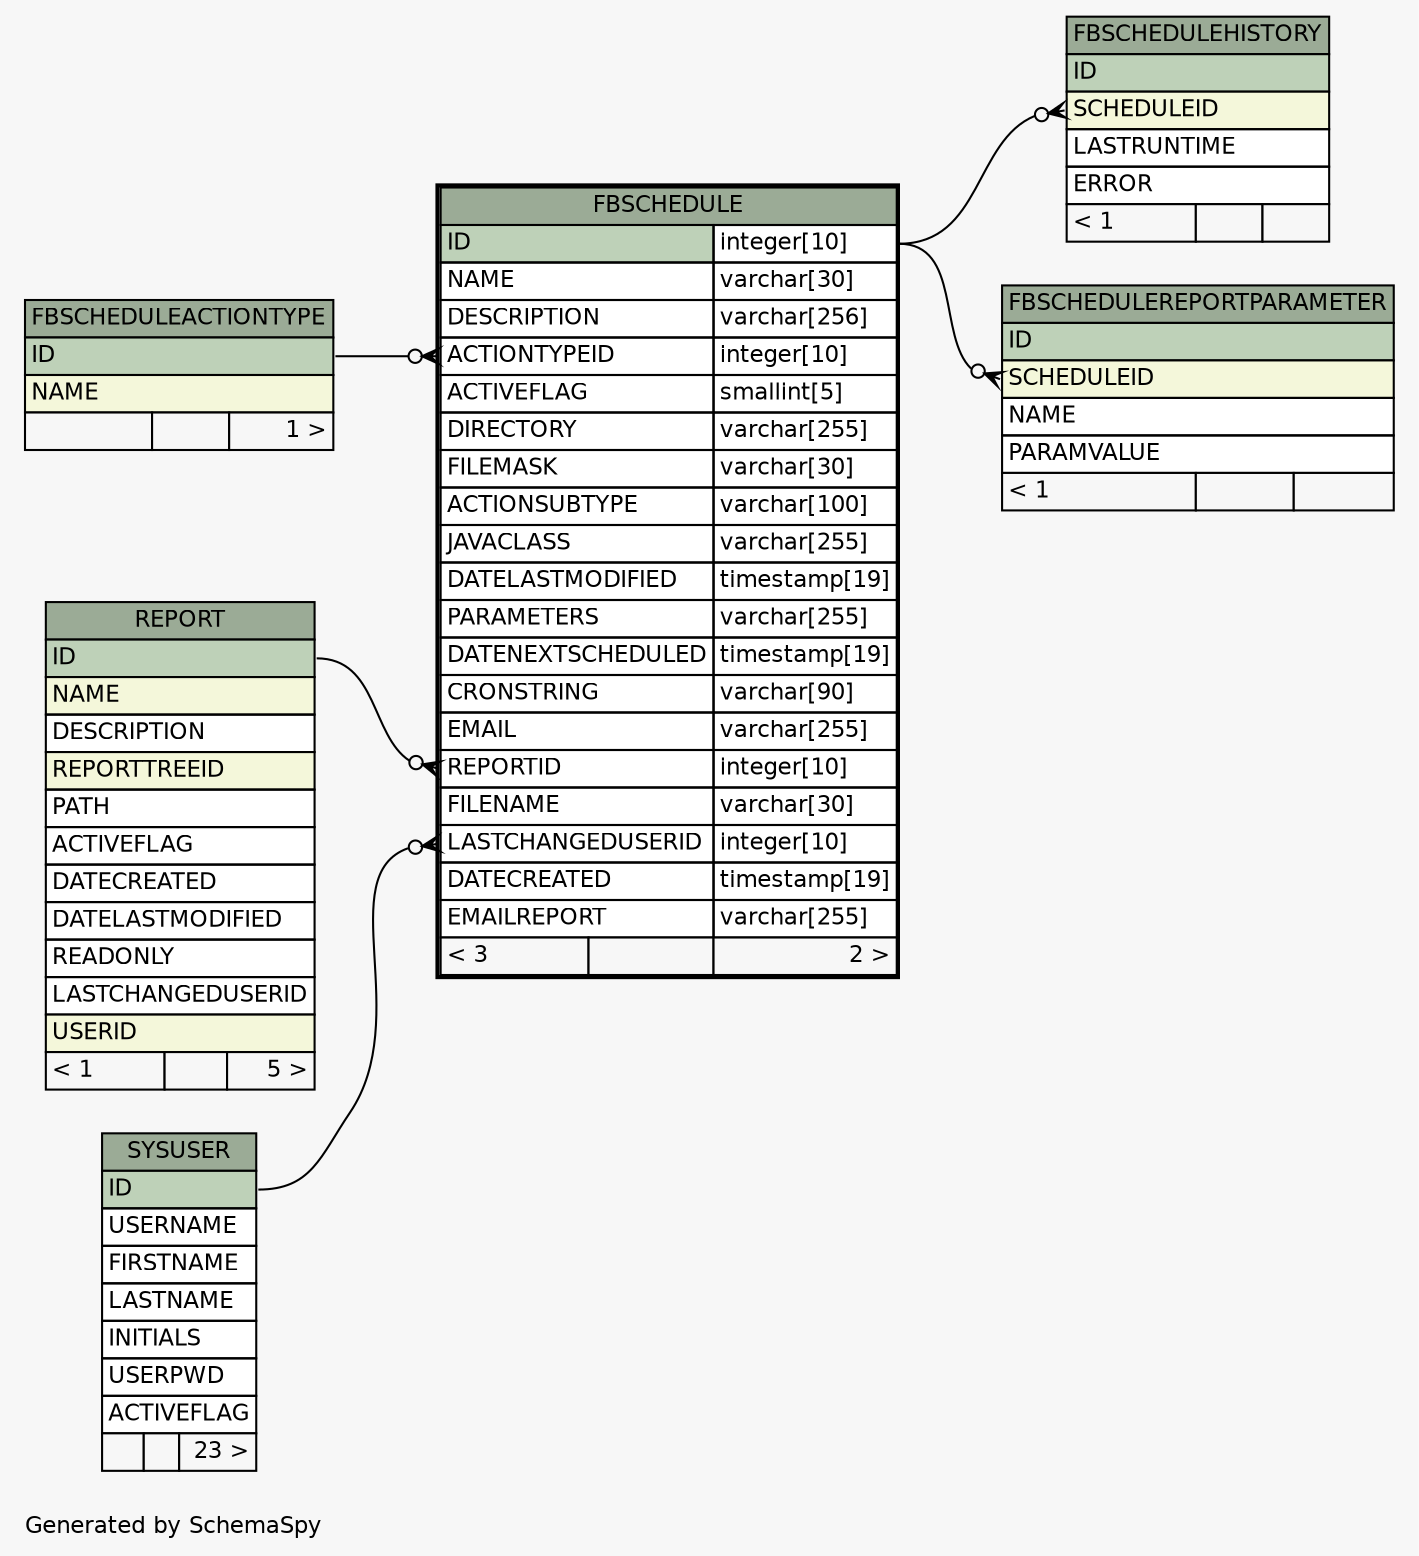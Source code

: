 // dot 2.26.3 on Linux 3.5.0-34-generic
// SchemaSpy rev 590
digraph "oneDegreeRelationshipsDiagram" {
  graph [
    rankdir="RL"
    bgcolor="#f7f7f7"
    label="\nGenerated by SchemaSpy"
    labeljust="l"
    nodesep="0.18"
    ranksep="0.46"
    fontname="Helvetica"
    fontsize="11"
  ];
  node [
    fontname="Helvetica"
    fontsize="11"
    shape="plaintext"
  ];
  edge [
    arrowsize="0.8"
  ];
  "FBSCHEDULE":"ACTIONTYPEID":w -> "FBSCHEDULEACTIONTYPE":"ID":e [arrowhead=none dir=back arrowtail=crowodot];
  "FBSCHEDULE":"LASTCHANGEDUSERID":w -> "SYSUSER":"ID":e [arrowhead=none dir=back arrowtail=crowodot];
  "FBSCHEDULE":"REPORTID":w -> "REPORT":"ID":e [arrowhead=none dir=back arrowtail=crowodot];
  "FBSCHEDULEHISTORY":"SCHEDULEID":w -> "FBSCHEDULE":"ID.type":e [arrowhead=none dir=back arrowtail=crowodot];
  "FBSCHEDULEREPORTPARAMETER":"SCHEDULEID":w -> "FBSCHEDULE":"ID.type":e [arrowhead=none dir=back arrowtail=crowodot];
  "FBSCHEDULE" [
    label=<
    <TABLE BORDER="2" CELLBORDER="1" CELLSPACING="0" BGCOLOR="#ffffff">
      <TR><TD COLSPAN="3" BGCOLOR="#9bab96" ALIGN="CENTER">FBSCHEDULE</TD></TR>
      <TR><TD PORT="ID" COLSPAN="2" BGCOLOR="#bed1b8" ALIGN="LEFT">ID</TD><TD PORT="ID.type" ALIGN="LEFT">integer[10]</TD></TR>
      <TR><TD PORT="NAME" COLSPAN="2" ALIGN="LEFT">NAME</TD><TD PORT="NAME.type" ALIGN="LEFT">varchar[30]</TD></TR>
      <TR><TD PORT="DESCRIPTION" COLSPAN="2" ALIGN="LEFT">DESCRIPTION</TD><TD PORT="DESCRIPTION.type" ALIGN="LEFT">varchar[256]</TD></TR>
      <TR><TD PORT="ACTIONTYPEID" COLSPAN="2" ALIGN="LEFT">ACTIONTYPEID</TD><TD PORT="ACTIONTYPEID.type" ALIGN="LEFT">integer[10]</TD></TR>
      <TR><TD PORT="ACTIVEFLAG" COLSPAN="2" ALIGN="LEFT">ACTIVEFLAG</TD><TD PORT="ACTIVEFLAG.type" ALIGN="LEFT">smallint[5]</TD></TR>
      <TR><TD PORT="DIRECTORY" COLSPAN="2" ALIGN="LEFT">DIRECTORY</TD><TD PORT="DIRECTORY.type" ALIGN="LEFT">varchar[255]</TD></TR>
      <TR><TD PORT="FILEMASK" COLSPAN="2" ALIGN="LEFT">FILEMASK</TD><TD PORT="FILEMASK.type" ALIGN="LEFT">varchar[30]</TD></TR>
      <TR><TD PORT="ACTIONSUBTYPE" COLSPAN="2" ALIGN="LEFT">ACTIONSUBTYPE</TD><TD PORT="ACTIONSUBTYPE.type" ALIGN="LEFT">varchar[100]</TD></TR>
      <TR><TD PORT="JAVACLASS" COLSPAN="2" ALIGN="LEFT">JAVACLASS</TD><TD PORT="JAVACLASS.type" ALIGN="LEFT">varchar[255]</TD></TR>
      <TR><TD PORT="DATELASTMODIFIED" COLSPAN="2" ALIGN="LEFT">DATELASTMODIFIED</TD><TD PORT="DATELASTMODIFIED.type" ALIGN="LEFT">timestamp[19]</TD></TR>
      <TR><TD PORT="PARAMETERS" COLSPAN="2" ALIGN="LEFT">PARAMETERS</TD><TD PORT="PARAMETERS.type" ALIGN="LEFT">varchar[255]</TD></TR>
      <TR><TD PORT="DATENEXTSCHEDULED" COLSPAN="2" ALIGN="LEFT">DATENEXTSCHEDULED</TD><TD PORT="DATENEXTSCHEDULED.type" ALIGN="LEFT">timestamp[19]</TD></TR>
      <TR><TD PORT="CRONSTRING" COLSPAN="2" ALIGN="LEFT">CRONSTRING</TD><TD PORT="CRONSTRING.type" ALIGN="LEFT">varchar[90]</TD></TR>
      <TR><TD PORT="EMAIL" COLSPAN="2" ALIGN="LEFT">EMAIL</TD><TD PORT="EMAIL.type" ALIGN="LEFT">varchar[255]</TD></TR>
      <TR><TD PORT="REPORTID" COLSPAN="2" ALIGN="LEFT">REPORTID</TD><TD PORT="REPORTID.type" ALIGN="LEFT">integer[10]</TD></TR>
      <TR><TD PORT="FILENAME" COLSPAN="2" ALIGN="LEFT">FILENAME</TD><TD PORT="FILENAME.type" ALIGN="LEFT">varchar[30]</TD></TR>
      <TR><TD PORT="LASTCHANGEDUSERID" COLSPAN="2" ALIGN="LEFT">LASTCHANGEDUSERID</TD><TD PORT="LASTCHANGEDUSERID.type" ALIGN="LEFT">integer[10]</TD></TR>
      <TR><TD PORT="DATECREATED" COLSPAN="2" ALIGN="LEFT">DATECREATED</TD><TD PORT="DATECREATED.type" ALIGN="LEFT">timestamp[19]</TD></TR>
      <TR><TD PORT="EMAILREPORT" COLSPAN="2" ALIGN="LEFT">EMAILREPORT</TD><TD PORT="EMAILREPORT.type" ALIGN="LEFT">varchar[255]</TD></TR>
      <TR><TD ALIGN="LEFT" BGCOLOR="#f7f7f7">&lt; 3</TD><TD ALIGN="RIGHT" BGCOLOR="#f7f7f7">  </TD><TD ALIGN="RIGHT" BGCOLOR="#f7f7f7">2 &gt;</TD></TR>
    </TABLE>>
    URL="FBSCHEDULE.html"
    tooltip="FBSCHEDULE"
  ];
  "FBSCHEDULEACTIONTYPE" [
    label=<
    <TABLE BORDER="0" CELLBORDER="1" CELLSPACING="0" BGCOLOR="#ffffff">
      <TR><TD COLSPAN="3" BGCOLOR="#9bab96" ALIGN="CENTER">FBSCHEDULEACTIONTYPE</TD></TR>
      <TR><TD PORT="ID" COLSPAN="3" BGCOLOR="#bed1b8" ALIGN="LEFT">ID</TD></TR>
      <TR><TD PORT="NAME" COLSPAN="3" BGCOLOR="#f4f7da" ALIGN="LEFT">NAME</TD></TR>
      <TR><TD ALIGN="LEFT" BGCOLOR="#f7f7f7">  </TD><TD ALIGN="RIGHT" BGCOLOR="#f7f7f7">  </TD><TD ALIGN="RIGHT" BGCOLOR="#f7f7f7">1 &gt;</TD></TR>
    </TABLE>>
    URL="FBSCHEDULEACTIONTYPE.html"
    tooltip="FBSCHEDULEACTIONTYPE"
  ];
  "FBSCHEDULEHISTORY" [
    label=<
    <TABLE BORDER="0" CELLBORDER="1" CELLSPACING="0" BGCOLOR="#ffffff">
      <TR><TD COLSPAN="3" BGCOLOR="#9bab96" ALIGN="CENTER">FBSCHEDULEHISTORY</TD></TR>
      <TR><TD PORT="ID" COLSPAN="3" BGCOLOR="#bed1b8" ALIGN="LEFT">ID</TD></TR>
      <TR><TD PORT="SCHEDULEID" COLSPAN="3" BGCOLOR="#f4f7da" ALIGN="LEFT">SCHEDULEID</TD></TR>
      <TR><TD PORT="LASTRUNTIME" COLSPAN="3" ALIGN="LEFT">LASTRUNTIME</TD></TR>
      <TR><TD PORT="ERROR" COLSPAN="3" ALIGN="LEFT">ERROR</TD></TR>
      <TR><TD ALIGN="LEFT" BGCOLOR="#f7f7f7">&lt; 1</TD><TD ALIGN="RIGHT" BGCOLOR="#f7f7f7">  </TD><TD ALIGN="RIGHT" BGCOLOR="#f7f7f7">  </TD></TR>
    </TABLE>>
    URL="FBSCHEDULEHISTORY.html"
    tooltip="FBSCHEDULEHISTORY"
  ];
  "FBSCHEDULEREPORTPARAMETER" [
    label=<
    <TABLE BORDER="0" CELLBORDER="1" CELLSPACING="0" BGCOLOR="#ffffff">
      <TR><TD COLSPAN="3" BGCOLOR="#9bab96" ALIGN="CENTER">FBSCHEDULEREPORTPARAMETER</TD></TR>
      <TR><TD PORT="ID" COLSPAN="3" BGCOLOR="#bed1b8" ALIGN="LEFT">ID</TD></TR>
      <TR><TD PORT="SCHEDULEID" COLSPAN="3" BGCOLOR="#f4f7da" ALIGN="LEFT">SCHEDULEID</TD></TR>
      <TR><TD PORT="NAME" COLSPAN="3" ALIGN="LEFT">NAME</TD></TR>
      <TR><TD PORT="PARAMVALUE" COLSPAN="3" ALIGN="LEFT">PARAMVALUE</TD></TR>
      <TR><TD ALIGN="LEFT" BGCOLOR="#f7f7f7">&lt; 1</TD><TD ALIGN="RIGHT" BGCOLOR="#f7f7f7">  </TD><TD ALIGN="RIGHT" BGCOLOR="#f7f7f7">  </TD></TR>
    </TABLE>>
    URL="FBSCHEDULEREPORTPARAMETER.html"
    tooltip="FBSCHEDULEREPORTPARAMETER"
  ];
  "REPORT" [
    label=<
    <TABLE BORDER="0" CELLBORDER="1" CELLSPACING="0" BGCOLOR="#ffffff">
      <TR><TD COLSPAN="3" BGCOLOR="#9bab96" ALIGN="CENTER">REPORT</TD></TR>
      <TR><TD PORT="ID" COLSPAN="3" BGCOLOR="#bed1b8" ALIGN="LEFT">ID</TD></TR>
      <TR><TD PORT="NAME" COLSPAN="3" BGCOLOR="#f4f7da" ALIGN="LEFT">NAME</TD></TR>
      <TR><TD PORT="DESCRIPTION" COLSPAN="3" ALIGN="LEFT">DESCRIPTION</TD></TR>
      <TR><TD PORT="REPORTTREEID" COLSPAN="3" BGCOLOR="#f4f7da" ALIGN="LEFT">REPORTTREEID</TD></TR>
      <TR><TD PORT="PATH" COLSPAN="3" ALIGN="LEFT">PATH</TD></TR>
      <TR><TD PORT="ACTIVEFLAG" COLSPAN="3" ALIGN="LEFT">ACTIVEFLAG</TD></TR>
      <TR><TD PORT="DATECREATED" COLSPAN="3" ALIGN="LEFT">DATECREATED</TD></TR>
      <TR><TD PORT="DATELASTMODIFIED" COLSPAN="3" ALIGN="LEFT">DATELASTMODIFIED</TD></TR>
      <TR><TD PORT="READONLY" COLSPAN="3" ALIGN="LEFT">READONLY</TD></TR>
      <TR><TD PORT="LASTCHANGEDUSERID" COLSPAN="3" ALIGN="LEFT">LASTCHANGEDUSERID</TD></TR>
      <TR><TD PORT="USERID" COLSPAN="3" BGCOLOR="#f4f7da" ALIGN="LEFT">USERID</TD></TR>
      <TR><TD ALIGN="LEFT" BGCOLOR="#f7f7f7">&lt; 1</TD><TD ALIGN="RIGHT" BGCOLOR="#f7f7f7">  </TD><TD ALIGN="RIGHT" BGCOLOR="#f7f7f7">5 &gt;</TD></TR>
    </TABLE>>
    URL="REPORT.html"
    tooltip="REPORT"
  ];
  "SYSUSER" [
    label=<
    <TABLE BORDER="0" CELLBORDER="1" CELLSPACING="0" BGCOLOR="#ffffff">
      <TR><TD COLSPAN="3" BGCOLOR="#9bab96" ALIGN="CENTER">SYSUSER</TD></TR>
      <TR><TD PORT="ID" COLSPAN="3" BGCOLOR="#bed1b8" ALIGN="LEFT">ID</TD></TR>
      <TR><TD PORT="USERNAME" COLSPAN="3" ALIGN="LEFT">USERNAME</TD></TR>
      <TR><TD PORT="FIRSTNAME" COLSPAN="3" ALIGN="LEFT">FIRSTNAME</TD></TR>
      <TR><TD PORT="LASTNAME" COLSPAN="3" ALIGN="LEFT">LASTNAME</TD></TR>
      <TR><TD PORT="INITIALS" COLSPAN="3" ALIGN="LEFT">INITIALS</TD></TR>
      <TR><TD PORT="USERPWD" COLSPAN="3" ALIGN="LEFT">USERPWD</TD></TR>
      <TR><TD PORT="ACTIVEFLAG" COLSPAN="3" ALIGN="LEFT">ACTIVEFLAG</TD></TR>
      <TR><TD ALIGN="LEFT" BGCOLOR="#f7f7f7">  </TD><TD ALIGN="RIGHT" BGCOLOR="#f7f7f7">  </TD><TD ALIGN="RIGHT" BGCOLOR="#f7f7f7">23 &gt;</TD></TR>
    </TABLE>>
    URL="SYSUSER.html"
    tooltip="SYSUSER"
  ];
}
